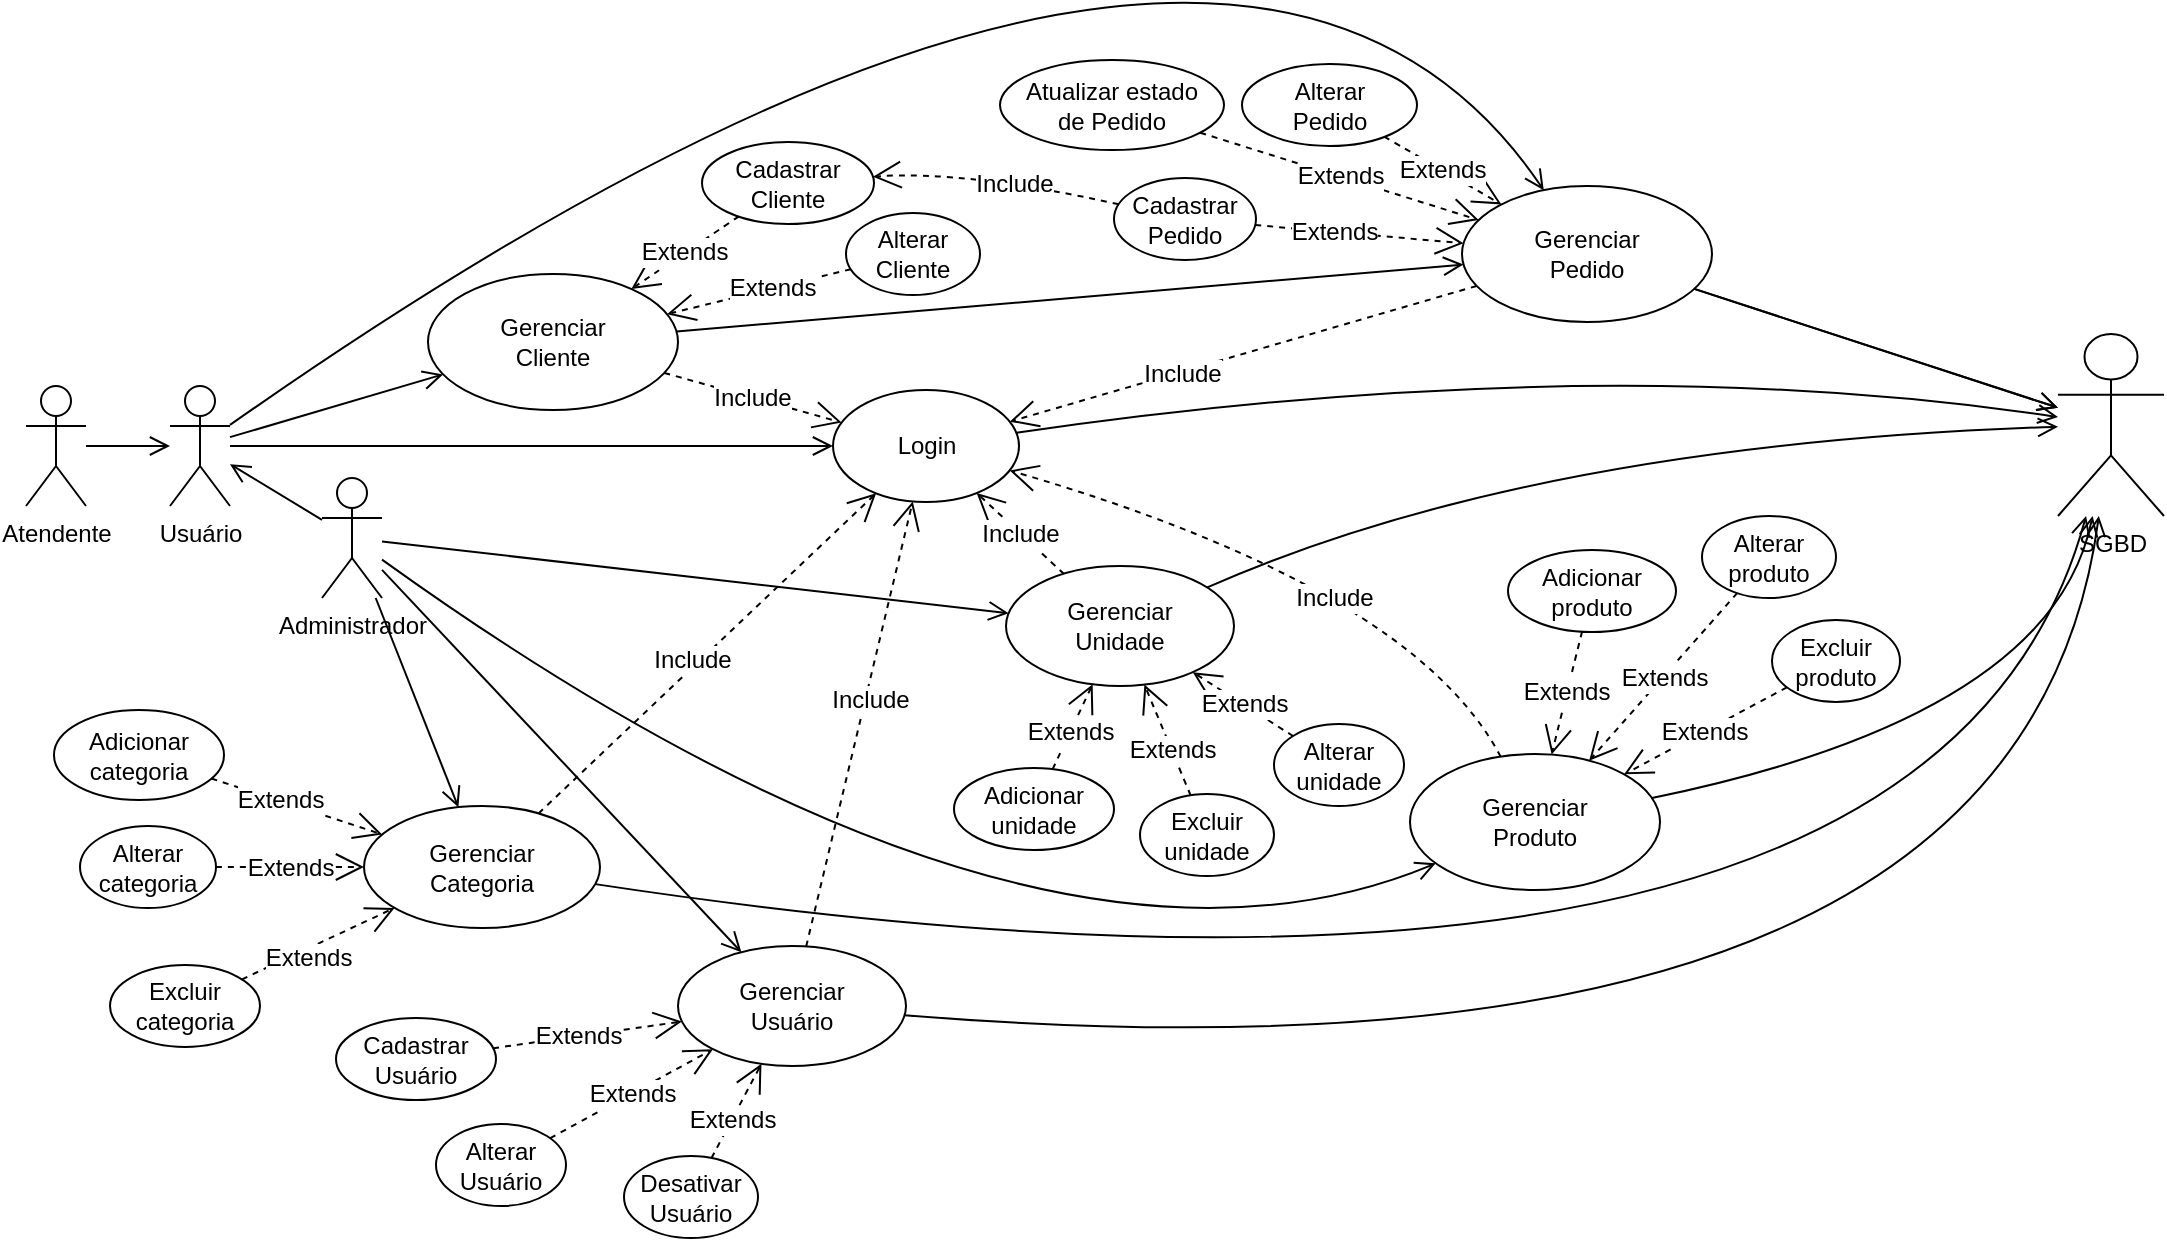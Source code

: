 <mxfile version="24.7.17">
  <diagram name="Page-1" id="XKuFGBFuqH11n4ffUUHy">
    <mxGraphModel dx="2324" dy="1600" grid="0" gridSize="10" guides="1" tooltips="1" connect="1" arrows="1" fold="1" page="1" pageScale="1" pageWidth="1169" pageHeight="827" math="0" shadow="0">
      <root>
        <mxCell id="0" />
        <mxCell id="1" parent="0" />
        <mxCell id="M98I_Dfe5uiVffybFT3l-1" value="Atendente" style="shape=umlActor;verticalLabelPosition=bottom;verticalAlign=top;html=1;" parent="1" vertex="1">
          <mxGeometry x="-1110" y="-530" width="30" height="60" as="geometry" />
        </mxCell>
        <mxCell id="M98I_Dfe5uiVffybFT3l-3" value="Usuário&lt;div&gt;&lt;br&gt;&lt;/div&gt;" style="shape=umlActor;verticalLabelPosition=bottom;verticalAlign=top;html=1;" parent="1" vertex="1">
          <mxGeometry x="-1038" y="-530" width="30" height="60" as="geometry" />
        </mxCell>
        <mxCell id="M98I_Dfe5uiVffybFT3l-4" value="Administrador" style="shape=umlActor;verticalLabelPosition=bottom;verticalAlign=top;html=1;" parent="1" vertex="1">
          <mxGeometry x="-962" y="-484" width="30" height="60" as="geometry" />
        </mxCell>
        <mxCell id="M98I_Dfe5uiVffybFT3l-5" value="&lt;div&gt;SGBD&lt;/div&gt;" style="shape=umlActor;verticalLabelPosition=bottom;verticalAlign=top;html=1;" parent="1" vertex="1">
          <mxGeometry x="-94" y="-556" width="53" height="91" as="geometry" />
        </mxCell>
        <mxCell id="M98I_Dfe5uiVffybFT3l-7" value="Login" style="ellipse;whiteSpace=wrap;html=1;" parent="1" vertex="1">
          <mxGeometry x="-706.5" y="-528" width="93" height="56" as="geometry" />
        </mxCell>
        <mxCell id="M98I_Dfe5uiVffybFT3l-10" value="Gerenciar&lt;div&gt;Produto&lt;/div&gt;" style="ellipse;whiteSpace=wrap;html=1;" parent="1" vertex="1">
          <mxGeometry x="-418" y="-346" width="125" height="68" as="geometry" />
        </mxCell>
        <mxCell id="M98I_Dfe5uiVffybFT3l-11" value="&lt;div&gt;Gerenciar&lt;br&gt;&lt;/div&gt;&lt;div&gt;Unidade&lt;/div&gt;" style="ellipse;whiteSpace=wrap;html=1;" parent="1" vertex="1">
          <mxGeometry x="-620" y="-440" width="114" height="60" as="geometry" />
        </mxCell>
        <mxCell id="M98I_Dfe5uiVffybFT3l-12" value="Gerenciar&lt;div&gt;Categoria&lt;/div&gt;" style="ellipse;whiteSpace=wrap;html=1;" parent="1" vertex="1">
          <mxGeometry x="-941" y="-320" width="118" height="61" as="geometry" />
        </mxCell>
        <mxCell id="M98I_Dfe5uiVffybFT3l-16" value="Include" style="endArrow=open;endSize=12;dashed=1;html=1;rounded=0;fontSize=12;curved=1;" parent="1" source="M98I_Dfe5uiVffybFT3l-11" target="M98I_Dfe5uiVffybFT3l-7" edge="1">
          <mxGeometry x="-0.001" width="160" relative="1" as="geometry">
            <mxPoint x="-714" y="-508" as="sourcePoint" />
            <mxPoint x="-794.5" y="-417" as="targetPoint" />
            <mxPoint as="offset" />
          </mxGeometry>
        </mxCell>
        <mxCell id="M98I_Dfe5uiVffybFT3l-18" value="Include" style="endArrow=open;endSize=12;dashed=1;html=1;rounded=0;fontSize=12;curved=1;bendable=1;" parent="1" source="M98I_Dfe5uiVffybFT3l-10" target="M98I_Dfe5uiVffybFT3l-7" edge="1">
          <mxGeometry x="-0.139" y="16" width="160" relative="1" as="geometry">
            <mxPoint x="-670" y="-548" as="sourcePoint" />
            <mxPoint x="-780" y="-602" as="targetPoint" />
            <mxPoint as="offset" />
            <Array as="points">
              <mxPoint x="-417" y="-429" />
            </Array>
          </mxGeometry>
        </mxCell>
        <mxCell id="M98I_Dfe5uiVffybFT3l-19" value="Include" style="endArrow=open;endSize=12;dashed=1;html=1;rounded=0;fontSize=12;" parent="1" source="M98I_Dfe5uiVffybFT3l-12" target="M98I_Dfe5uiVffybFT3l-7" edge="1">
          <mxGeometry x="-0.073" y="3" width="160" relative="1" as="geometry">
            <mxPoint x="-456" y="-424" as="sourcePoint" />
            <mxPoint x="-416" y="-358" as="targetPoint" />
            <mxPoint as="offset" />
          </mxGeometry>
        </mxCell>
        <mxCell id="M98I_Dfe5uiVffybFT3l-20" value="Adicionar&lt;div&gt;produto&lt;/div&gt;" style="ellipse;whiteSpace=wrap;html=1;" parent="1" vertex="1">
          <mxGeometry x="-369" y="-448" width="84" height="41" as="geometry" />
        </mxCell>
        <mxCell id="M98I_Dfe5uiVffybFT3l-21" value="Extends" style="endArrow=open;endSize=12;dashed=1;html=1;rounded=0;fontSize=12;curved=1;" parent="1" source="M98I_Dfe5uiVffybFT3l-20" target="M98I_Dfe5uiVffybFT3l-10" edge="1">
          <mxGeometry x="-0.001" width="160" relative="1" as="geometry">
            <mxPoint x="-383.5" y="-625" as="sourcePoint" />
            <mxPoint x="-526.5" y="-605" as="targetPoint" />
            <mxPoint as="offset" />
          </mxGeometry>
        </mxCell>
        <mxCell id="M98I_Dfe5uiVffybFT3l-22" value="Alterar&lt;div&gt;&lt;span style=&quot;background-color: initial;&quot;&gt;produto&lt;/span&gt;&lt;/div&gt;" style="ellipse;whiteSpace=wrap;html=1;" parent="1" vertex="1">
          <mxGeometry x="-272" y="-465" width="67" height="41" as="geometry" />
        </mxCell>
        <mxCell id="M98I_Dfe5uiVffybFT3l-23" value="Extends" style="endArrow=open;endSize=12;dashed=1;html=1;rounded=0;fontSize=12;curved=1;" parent="1" source="M98I_Dfe5uiVffybFT3l-22" target="M98I_Dfe5uiVffybFT3l-10" edge="1">
          <mxGeometry x="-0.001" width="160" relative="1" as="geometry">
            <mxPoint x="-306.5" y="-554" as="sourcePoint" />
            <mxPoint x="-453.5" y="-536" as="targetPoint" />
            <mxPoint as="offset" />
          </mxGeometry>
        </mxCell>
        <mxCell id="M98I_Dfe5uiVffybFT3l-24" value="Excluir&lt;div&gt;&lt;span style=&quot;background-color: initial;&quot;&gt;produto&lt;/span&gt;&lt;/div&gt;" style="ellipse;whiteSpace=wrap;html=1;" parent="1" vertex="1">
          <mxGeometry x="-237" y="-413" width="64" height="41" as="geometry" />
        </mxCell>
        <mxCell id="M98I_Dfe5uiVffybFT3l-25" value="Extends" style="endArrow=open;endSize=12;dashed=1;html=1;rounded=0;fontSize=12;curved=1;" parent="1" source="M98I_Dfe5uiVffybFT3l-24" target="M98I_Dfe5uiVffybFT3l-10" edge="1">
          <mxGeometry x="0.003" width="160" relative="1" as="geometry">
            <mxPoint x="-281.5" y="-514.5" as="sourcePoint" />
            <mxPoint x="-428.5" y="-496.5" as="targetPoint" />
            <mxPoint as="offset" />
          </mxGeometry>
        </mxCell>
        <mxCell id="M98I_Dfe5uiVffybFT3l-26" value="Adicionar&lt;div&gt;categoria&lt;/div&gt;" style="ellipse;whiteSpace=wrap;html=1;" parent="1" vertex="1">
          <mxGeometry x="-1096" y="-368" width="85" height="45" as="geometry" />
        </mxCell>
        <mxCell id="M98I_Dfe5uiVffybFT3l-27" value="Extends" style="endArrow=open;endSize=12;dashed=1;html=1;rounded=0;fontSize=12;curved=1;" parent="1" source="M98I_Dfe5uiVffybFT3l-26" target="M98I_Dfe5uiVffybFT3l-12" edge="1">
          <mxGeometry x="-0.203" width="160" relative="1" as="geometry">
            <mxPoint x="-488" y="9" as="sourcePoint" />
            <mxPoint x="-587" y="128" as="targetPoint" />
            <mxPoint as="offset" />
          </mxGeometry>
        </mxCell>
        <mxCell id="M98I_Dfe5uiVffybFT3l-28" value="Alterar&lt;div&gt;categoria&lt;/div&gt;" style="ellipse;whiteSpace=wrap;html=1;" parent="1" vertex="1">
          <mxGeometry x="-1083" y="-310" width="68" height="41" as="geometry" />
        </mxCell>
        <mxCell id="M98I_Dfe5uiVffybFT3l-29" value="Extends" style="endArrow=open;endSize=12;dashed=1;html=1;rounded=0;fontSize=12;curved=1;" parent="1" source="M98I_Dfe5uiVffybFT3l-28" target="M98I_Dfe5uiVffybFT3l-12" edge="1">
          <mxGeometry x="-0.001" width="160" relative="1" as="geometry">
            <mxPoint x="-411" y="80" as="sourcePoint" />
            <mxPoint x="-565" y="134" as="targetPoint" />
            <mxPoint as="offset" />
          </mxGeometry>
        </mxCell>
        <mxCell id="M98I_Dfe5uiVffybFT3l-30" value="Excluir&lt;div&gt;categoria&lt;/div&gt;" style="ellipse;whiteSpace=wrap;html=1;" parent="1" vertex="1">
          <mxGeometry x="-1068" y="-240.5" width="75" height="41" as="geometry" />
        </mxCell>
        <mxCell id="M98I_Dfe5uiVffybFT3l-31" value="Extends" style="endArrow=open;endSize=12;dashed=1;html=1;rounded=0;fontSize=12;curved=1;" parent="1" source="M98I_Dfe5uiVffybFT3l-30" target="M98I_Dfe5uiVffybFT3l-12" edge="1">
          <mxGeometry x="-0.179" y="-4" width="160" relative="1" as="geometry">
            <mxPoint x="-386" y="119.5" as="sourcePoint" />
            <mxPoint x="-552" y="143" as="targetPoint" />
            <mxPoint as="offset" />
          </mxGeometry>
        </mxCell>
        <mxCell id="M98I_Dfe5uiVffybFT3l-32" value="Adicionar&lt;div&gt;unidade&lt;/div&gt;" style="ellipse;whiteSpace=wrap;html=1;" parent="1" vertex="1">
          <mxGeometry x="-646" y="-339" width="80" height="41" as="geometry" />
        </mxCell>
        <mxCell id="M98I_Dfe5uiVffybFT3l-33" value="Extends" style="endArrow=open;endSize=12;dashed=1;html=1;rounded=0;fontSize=12;curved=1;" parent="1" source="M98I_Dfe5uiVffybFT3l-32" target="M98I_Dfe5uiVffybFT3l-11" edge="1">
          <mxGeometry x="-0.103" width="160" relative="1" as="geometry">
            <mxPoint x="-370" y="-373" as="sourcePoint" />
            <mxPoint x="-427" y="-397" as="targetPoint" />
            <mxPoint as="offset" />
          </mxGeometry>
        </mxCell>
        <mxCell id="M98I_Dfe5uiVffybFT3l-34" value="Extends" style="endArrow=open;endSize=12;dashed=1;html=1;rounded=0;fontSize=12;curved=1;" parent="1" source="M98I_Dfe5uiVffybFT3l-37" target="M98I_Dfe5uiVffybFT3l-11" edge="1">
          <mxGeometry x="-0.001" width="160" relative="1" as="geometry">
            <mxPoint x="-314" y="-379" as="sourcePoint" />
            <mxPoint x="-421" y="-385" as="targetPoint" />
            <mxPoint as="offset" />
          </mxGeometry>
        </mxCell>
        <mxCell id="M98I_Dfe5uiVffybFT3l-35" value="Excluir&lt;div&gt;unidade&lt;/div&gt;" style="ellipse;whiteSpace=wrap;html=1;" parent="1" vertex="1">
          <mxGeometry x="-553" y="-326" width="67" height="41" as="geometry" />
        </mxCell>
        <mxCell id="M98I_Dfe5uiVffybFT3l-36" value="Extends" style="endArrow=open;endSize=12;dashed=1;html=1;rounded=0;fontSize=12;curved=1;" parent="1" source="M98I_Dfe5uiVffybFT3l-35" target="M98I_Dfe5uiVffybFT3l-11" edge="1">
          <mxGeometry x="-0.18" width="160" relative="1" as="geometry">
            <mxPoint x="-268" y="-262.5" as="sourcePoint" />
            <mxPoint x="-433" y="-374" as="targetPoint" />
            <mxPoint as="offset" />
          </mxGeometry>
        </mxCell>
        <mxCell id="M98I_Dfe5uiVffybFT3l-37" value="Alterar&lt;div&gt;unidade&lt;/div&gt;" style="ellipse;whiteSpace=wrap;html=1;" parent="1" vertex="1">
          <mxGeometry x="-486" y="-361" width="65" height="41" as="geometry" />
        </mxCell>
        <mxCell id="M98I_Dfe5uiVffybFT3l-38" value="Cadastrar&lt;div&gt;Cliente&lt;/div&gt;" style="ellipse;whiteSpace=wrap;html=1;" parent="1" vertex="1">
          <mxGeometry x="-772" y="-652" width="86" height="41" as="geometry" />
        </mxCell>
        <mxCell id="M98I_Dfe5uiVffybFT3l-40" value="Cadastrar&lt;div&gt;Pedido&lt;/div&gt;" style="ellipse;whiteSpace=wrap;html=1;" parent="1" vertex="1">
          <mxGeometry x="-566" y="-634" width="71" height="41" as="geometry" />
        </mxCell>
        <mxCell id="M98I_Dfe5uiVffybFT3l-41" value="Extends" style="endArrow=open;endSize=12;dashed=1;html=1;rounded=0;fontSize=12;" parent="1" source="M98I_Dfe5uiVffybFT3l-40" target="M98I_Dfe5uiVffybFT3l-39" edge="1">
          <mxGeometry x="-0.238" width="160" relative="1" as="geometry">
            <mxPoint x="-256" y="-634.5" as="sourcePoint" />
            <mxPoint x="-399" y="-614.5" as="targetPoint" />
            <mxPoint as="offset" />
          </mxGeometry>
        </mxCell>
        <mxCell id="M98I_Dfe5uiVffybFT3l-42" value="Alterar&lt;div&gt;&lt;span style=&quot;background-color: initial;&quot;&gt;Pedido&lt;/span&gt;&lt;/div&gt;" style="ellipse;whiteSpace=wrap;html=1;" parent="1" vertex="1">
          <mxGeometry x="-502" y="-691" width="87.5" height="41" as="geometry" />
        </mxCell>
        <mxCell id="M98I_Dfe5uiVffybFT3l-43" value="Extends" style="endArrow=open;endSize=12;dashed=1;html=1;rounded=0;fontSize=12;curved=1;" parent="1" source="M98I_Dfe5uiVffybFT3l-42" target="M98I_Dfe5uiVffybFT3l-39" edge="1">
          <mxGeometry x="-0.001" width="160" relative="1" as="geometry">
            <mxPoint x="-179" y="-563.5" as="sourcePoint" />
            <mxPoint x="-326" y="-545.5" as="targetPoint" />
            <mxPoint as="offset" />
          </mxGeometry>
        </mxCell>
        <mxCell id="M98I_Dfe5uiVffybFT3l-48" value="Atualizar estado&lt;div&gt;de Pedido&lt;/div&gt;" style="ellipse;whiteSpace=wrap;html=1;" parent="1" vertex="1">
          <mxGeometry x="-623" y="-693" width="112" height="45" as="geometry" />
        </mxCell>
        <mxCell id="M98I_Dfe5uiVffybFT3l-55" value="Extends" style="endArrow=open;endSize=12;dashed=1;html=1;rounded=0;fontSize=12;" parent="1" source="M98I_Dfe5uiVffybFT3l-48" target="M98I_Dfe5uiVffybFT3l-39" edge="1">
          <mxGeometry x="-0.001" width="160" relative="1" as="geometry">
            <mxPoint x="-320.5" y="-640" as="sourcePoint" />
            <mxPoint x="-472.5" y="-574" as="targetPoint" />
            <mxPoint as="offset" />
          </mxGeometry>
        </mxCell>
        <mxCell id="M98I_Dfe5uiVffybFT3l-56" value="Gerenciar&lt;div&gt;Cliente&lt;/div&gt;" style="ellipse;whiteSpace=wrap;html=1;" parent="1" vertex="1">
          <mxGeometry x="-909" y="-586" width="125" height="68" as="geometry" />
        </mxCell>
        <mxCell id="M98I_Dfe5uiVffybFT3l-57" value="Extends" style="endArrow=open;endSize=12;dashed=1;html=1;rounded=0;fontSize=12;curved=1;" parent="1" source="M98I_Dfe5uiVffybFT3l-38" target="M98I_Dfe5uiVffybFT3l-56" edge="1">
          <mxGeometry x="-0.001" width="160" relative="1" as="geometry">
            <mxPoint x="-390" y="-805.5" as="sourcePoint" />
            <mxPoint x="-592" y="-776.5" as="targetPoint" />
            <mxPoint as="offset" />
          </mxGeometry>
        </mxCell>
        <mxCell id="M98I_Dfe5uiVffybFT3l-58" value="Include" style="endArrow=open;endSize=12;dashed=1;html=1;rounded=0;fontSize=12;curved=1;" parent="1" source="M98I_Dfe5uiVffybFT3l-56" target="M98I_Dfe5uiVffybFT3l-7" edge="1">
          <mxGeometry width="160" relative="1" as="geometry">
            <mxPoint x="-742" y="-758" as="sourcePoint" />
            <mxPoint x="-916" y="-711" as="targetPoint" />
          </mxGeometry>
        </mxCell>
        <mxCell id="M98I_Dfe5uiVffybFT3l-59" value="Alterar&lt;div&gt;&lt;span style=&quot;background-color: initial;&quot;&gt;Cliente&lt;/span&gt;&lt;/div&gt;" style="ellipse;whiteSpace=wrap;html=1;" parent="1" vertex="1">
          <mxGeometry x="-700" y="-616.5" width="67" height="41" as="geometry" />
        </mxCell>
        <mxCell id="M98I_Dfe5uiVffybFT3l-60" value="Extends" style="endArrow=open;endSize=12;dashed=1;html=1;rounded=0;fontSize=12;curved=1;" parent="1" source="M98I_Dfe5uiVffybFT3l-59" target="M98I_Dfe5uiVffybFT3l-56" edge="1">
          <mxGeometry x="-0.145" width="160" relative="1" as="geometry">
            <mxPoint x="-723" y="-717" as="sourcePoint" />
            <mxPoint x="-810" y="-686" as="targetPoint" />
            <mxPoint as="offset" />
          </mxGeometry>
        </mxCell>
        <mxCell id="M98I_Dfe5uiVffybFT3l-65" value="Include" style="endArrow=open;endSize=12;dashed=1;html=1;rounded=0;fontSize=12;bendable=1;editable=1;movable=1;resizable=1;rotatable=1;deletable=1;locked=0;connectable=1;strokeColor=default;" parent="1" source="M98I_Dfe5uiVffybFT3l-39" target="M98I_Dfe5uiVffybFT3l-7" edge="1">
          <mxGeometry x="0.261" y="1" width="160" relative="1" as="geometry">
            <mxPoint x="-673" y="-724" as="sourcePoint" />
            <mxPoint x="-749" y="-536" as="targetPoint" />
            <mxPoint as="offset" />
          </mxGeometry>
        </mxCell>
        <mxCell id="M98I_Dfe5uiVffybFT3l-73" value="" style="endArrow=open;html=1;rounded=0;fontSize=12;startSize=8;endSize=8;endFill=0;curved=1;" parent="1" source="M98I_Dfe5uiVffybFT3l-11" target="M98I_Dfe5uiVffybFT3l-5" edge="1">
          <mxGeometry relative="1" as="geometry">
            <mxPoint x="-596" y="-388" as="sourcePoint" />
            <mxPoint x="75" y="-462" as="targetPoint" />
            <Array as="points">
              <mxPoint x="-357" y="-501" />
            </Array>
          </mxGeometry>
        </mxCell>
        <mxCell id="M98I_Dfe5uiVffybFT3l-75" value="" style="endArrow=open;html=1;rounded=0;fontSize=12;startSize=8;endSize=8;endFill=0;curved=1;" parent="1" source="M98I_Dfe5uiVffybFT3l-10" target="M98I_Dfe5uiVffybFT3l-5" edge="1">
          <mxGeometry relative="1" as="geometry">
            <mxPoint x="-371" y="-506" as="sourcePoint" />
            <mxPoint x="75" y="-465" as="targetPoint" />
            <Array as="points">
              <mxPoint x="-97" y="-365" />
            </Array>
          </mxGeometry>
        </mxCell>
        <mxCell id="M98I_Dfe5uiVffybFT3l-78" value="" style="endArrow=open;html=1;rounded=0;fontSize=12;startSize=8;endSize=8;endFill=0;" parent="1" source="M98I_Dfe5uiVffybFT3l-39" target="M98I_Dfe5uiVffybFT3l-5" edge="1">
          <mxGeometry relative="1" as="geometry">
            <mxPoint x="-286" y="-602" as="sourcePoint" />
            <mxPoint x="75" y="-469" as="targetPoint" />
          </mxGeometry>
        </mxCell>
        <mxCell id="M98I_Dfe5uiVffybFT3l-80" value="" style="endArrow=open;html=1;rounded=0;fontSize=12;startSize=8;endSize=8;endFill=0;curved=1;" parent="1" source="M98I_Dfe5uiVffybFT3l-39" target="M98I_Dfe5uiVffybFT3l-5" edge="1">
          <mxGeometry relative="1" as="geometry">
            <mxPoint x="-203" y="-746" as="sourcePoint" />
            <mxPoint x="75" y="-478" as="targetPoint" />
            <Array as="points" />
          </mxGeometry>
        </mxCell>
        <mxCell id="M98I_Dfe5uiVffybFT3l-82" value="" style="endArrow=open;html=1;rounded=0;fontSize=12;startSize=8;endSize=8;endFill=0;curved=1;" parent="1" source="M98I_Dfe5uiVffybFT3l-7" target="M98I_Dfe5uiVffybFT3l-5" edge="1">
          <mxGeometry relative="1" as="geometry">
            <mxPoint x="-677" y="-760" as="sourcePoint" />
            <mxPoint x="75" y="-470" as="targetPoint" />
            <Array as="points">
              <mxPoint x="-325" y="-549" />
            </Array>
          </mxGeometry>
        </mxCell>
        <mxCell id="M98I_Dfe5uiVffybFT3l-83" value="" style="endArrow=open;html=1;rounded=0;fontSize=12;startSize=8;endSize=8;endFill=0;curved=1;" parent="1" source="M98I_Dfe5uiVffybFT3l-3" target="M98I_Dfe5uiVffybFT3l-7" edge="1">
          <mxGeometry relative="1" as="geometry">
            <mxPoint x="-1366" y="-647" as="sourcePoint" />
            <mxPoint x="-901" y="-673" as="targetPoint" />
          </mxGeometry>
        </mxCell>
        <mxCell id="M98I_Dfe5uiVffybFT3l-84" value="" style="endArrow=open;html=1;rounded=0;fontSize=12;startSize=8;endSize=8;endFill=0;curved=1;" parent="1" source="M98I_Dfe5uiVffybFT3l-1" target="M98I_Dfe5uiVffybFT3l-3" edge="1">
          <mxGeometry relative="1" as="geometry">
            <mxPoint x="-1280" y="-304" as="sourcePoint" />
            <mxPoint x="-980" y="-423" as="targetPoint" />
          </mxGeometry>
        </mxCell>
        <mxCell id="M98I_Dfe5uiVffybFT3l-85" value="" style="endArrow=open;html=1;rounded=0;fontSize=12;startSize=8;endSize=8;endFill=0;curved=1;" parent="1" source="M98I_Dfe5uiVffybFT3l-4" target="M98I_Dfe5uiVffybFT3l-3" edge="1">
          <mxGeometry relative="1" as="geometry">
            <mxPoint x="-1235" y="-503" as="sourcePoint" />
            <mxPoint x="-1286" y="-328" as="targetPoint" />
          </mxGeometry>
        </mxCell>
        <mxCell id="M98I_Dfe5uiVffybFT3l-89" value="" style="endArrow=open;html=1;rounded=0;fontSize=12;startSize=8;endSize=8;endFill=0;curved=1;" parent="1" source="M98I_Dfe5uiVffybFT3l-3" target="M98I_Dfe5uiVffybFT3l-56" edge="1">
          <mxGeometry relative="1" as="geometry">
            <mxPoint x="-1046" y="-634" as="sourcePoint" />
            <mxPoint x="-1248" y="-604" as="targetPoint" />
          </mxGeometry>
        </mxCell>
        <mxCell id="M98I_Dfe5uiVffybFT3l-90" value="" style="endArrow=open;html=1;rounded=0;fontSize=12;startSize=8;endSize=8;endFill=0;curved=1;" parent="1" source="M98I_Dfe5uiVffybFT3l-3" target="M98I_Dfe5uiVffybFT3l-39" edge="1">
          <mxGeometry relative="1" as="geometry">
            <mxPoint x="-1112" y="-465" as="sourcePoint" />
            <mxPoint x="-908" y="-735" as="targetPoint" />
            <Array as="points">
              <mxPoint x="-509" y="-861" />
            </Array>
          </mxGeometry>
        </mxCell>
        <mxCell id="M98I_Dfe5uiVffybFT3l-95" value="" style="endArrow=open;html=1;rounded=0;fontSize=12;startSize=8;endSize=8;endFill=0;curved=1;" parent="1" source="M98I_Dfe5uiVffybFT3l-4" target="M98I_Dfe5uiVffybFT3l-12" edge="1">
          <mxGeometry relative="1" as="geometry">
            <mxPoint x="-1101" y="-162" as="sourcePoint" />
            <mxPoint x="-637" y="-226" as="targetPoint" />
            <Array as="points" />
          </mxGeometry>
        </mxCell>
        <mxCell id="M98I_Dfe5uiVffybFT3l-96" value="" style="endArrow=open;html=1;rounded=0;fontSize=12;startSize=8;endSize=8;endFill=0;curved=1;" parent="1" source="M98I_Dfe5uiVffybFT3l-4" target="M98I_Dfe5uiVffybFT3l-11" edge="1">
          <mxGeometry relative="1" as="geometry">
            <mxPoint x="-1091" y="-322" as="sourcePoint" />
            <mxPoint x="-704" y="-199" as="targetPoint" />
          </mxGeometry>
        </mxCell>
        <mxCell id="M98I_Dfe5uiVffybFT3l-97" value="" style="endArrow=open;html=1;rounded=0;fontSize=12;startSize=8;endSize=8;endFill=0;curved=1;" parent="1" source="M98I_Dfe5uiVffybFT3l-4" target="M98I_Dfe5uiVffybFT3l-10" edge="1">
          <mxGeometry relative="1" as="geometry">
            <mxPoint x="-1091" y="-327" as="sourcePoint" />
            <mxPoint x="-903" y="-332" as="targetPoint" />
            <Array as="points">
              <mxPoint x="-605" y="-208" />
            </Array>
          </mxGeometry>
        </mxCell>
        <mxCell id="M98I_Dfe5uiVffybFT3l-98" value="Include" style="endArrow=open;endSize=12;dashed=1;html=1;rounded=0;fontSize=12;curved=1;" parent="1" source="M98I_Dfe5uiVffybFT3l-40" target="M98I_Dfe5uiVffybFT3l-38" edge="1">
          <mxGeometry x="-0.144" y="1" width="160" relative="1" as="geometry">
            <mxPoint x="-396" y="-793" as="sourcePoint" />
            <mxPoint x="-582" y="-914" as="targetPoint" />
            <mxPoint as="offset" />
            <Array as="points">
              <mxPoint x="-641" y="-638" />
            </Array>
          </mxGeometry>
        </mxCell>
        <mxCell id="M98I_Dfe5uiVffybFT3l-101" value="" style="endArrow=open;html=1;rounded=0;fontSize=12;startSize=8;endSize=8;endFill=0;curved=1;" parent="1" source="M98I_Dfe5uiVffybFT3l-12" target="M98I_Dfe5uiVffybFT3l-5" edge="1">
          <mxGeometry relative="1" as="geometry">
            <mxPoint x="-523" y="-285" as="sourcePoint" />
            <mxPoint x="75" y="-471" as="targetPoint" />
            <Array as="points">
              <mxPoint x="-158" y="-180" />
            </Array>
          </mxGeometry>
        </mxCell>
        <mxCell id="2QEqcZYY6lTfA5Ny0Ply-1" value="&lt;div&gt;Gerenciar&lt;br&gt;&lt;/div&gt;&lt;div&gt;Usuá&lt;span style=&quot;background-color: initial;&quot;&gt;rio&lt;/span&gt;&lt;/div&gt;" style="ellipse;whiteSpace=wrap;html=1;" vertex="1" parent="1">
          <mxGeometry x="-784" y="-250" width="114" height="60" as="geometry" />
        </mxCell>
        <mxCell id="2QEqcZYY6lTfA5Ny0Ply-2" value="Cadastrar&lt;div&gt;Usuá&lt;span style=&quot;background-color: initial;&quot;&gt;rio&lt;/span&gt;&lt;br&gt;&lt;/div&gt;" style="ellipse;whiteSpace=wrap;html=1;" vertex="1" parent="1">
          <mxGeometry x="-955" y="-214" width="80" height="41" as="geometry" />
        </mxCell>
        <mxCell id="2QEqcZYY6lTfA5Ny0Ply-3" value="Extends" style="endArrow=open;endSize=12;dashed=1;html=1;rounded=0;fontSize=12;curved=1;" edge="1" parent="1" source="2QEqcZYY6lTfA5Ny0Ply-2" target="2QEqcZYY6lTfA5Ny0Ply-1">
          <mxGeometry x="-0.103" width="160" relative="1" as="geometry">
            <mxPoint x="-322.5" y="-71" as="sourcePoint" />
            <mxPoint x="-379.5" y="-95" as="targetPoint" />
            <mxPoint as="offset" />
          </mxGeometry>
        </mxCell>
        <mxCell id="2QEqcZYY6lTfA5Ny0Ply-4" value="Extends" style="endArrow=open;endSize=12;dashed=1;html=1;rounded=0;fontSize=12;curved=1;" edge="1" parent="1" source="2QEqcZYY6lTfA5Ny0Ply-7" target="2QEqcZYY6lTfA5Ny0Ply-1">
          <mxGeometry x="-0.001" width="160" relative="1" as="geometry">
            <mxPoint x="-266.5" y="-77" as="sourcePoint" />
            <mxPoint x="-373.5" y="-83" as="targetPoint" />
            <mxPoint as="offset" />
          </mxGeometry>
        </mxCell>
        <mxCell id="2QEqcZYY6lTfA5Ny0Ply-5" value="Desativar&lt;div&gt;Usuá&lt;span style=&quot;background-color: initial;&quot;&gt;rio&lt;/span&gt;&lt;br&gt;&lt;/div&gt;" style="ellipse;whiteSpace=wrap;html=1;" vertex="1" parent="1">
          <mxGeometry x="-811" y="-145" width="67" height="41" as="geometry" />
        </mxCell>
        <mxCell id="2QEqcZYY6lTfA5Ny0Ply-6" value="Extends" style="endArrow=open;endSize=12;dashed=1;html=1;rounded=0;fontSize=12;curved=1;" edge="1" parent="1" source="2QEqcZYY6lTfA5Ny0Ply-5" target="2QEqcZYY6lTfA5Ny0Ply-1">
          <mxGeometry x="-0.18" width="160" relative="1" as="geometry">
            <mxPoint x="-220.5" y="39.5" as="sourcePoint" />
            <mxPoint x="-385.5" y="-72" as="targetPoint" />
            <mxPoint as="offset" />
          </mxGeometry>
        </mxCell>
        <mxCell id="2QEqcZYY6lTfA5Ny0Ply-7" value="Alterar&lt;div&gt;Usuá&lt;span style=&quot;background-color: initial;&quot;&gt;rio&lt;/span&gt;&lt;br&gt;&lt;/div&gt;" style="ellipse;whiteSpace=wrap;html=1;" vertex="1" parent="1">
          <mxGeometry x="-905" y="-161" width="65" height="41" as="geometry" />
        </mxCell>
        <mxCell id="2QEqcZYY6lTfA5Ny0Ply-8" value="Include" style="endArrow=open;endSize=12;dashed=1;html=1;rounded=0;fontSize=12;" edge="1" parent="1" source="2QEqcZYY6lTfA5Ny0Ply-1" target="M98I_Dfe5uiVffybFT3l-7">
          <mxGeometry x="0.114" y="-2" width="160" relative="1" as="geometry">
            <mxPoint x="-842" y="-266" as="sourcePoint" />
            <mxPoint x="-687" y="-466" as="targetPoint" />
            <mxPoint as="offset" />
          </mxGeometry>
        </mxCell>
        <mxCell id="2QEqcZYY6lTfA5Ny0Ply-9" value="" style="endArrow=open;html=1;rounded=0;fontSize=12;startSize=8;endSize=8;endFill=0;curved=1;" edge="1" parent="1" source="M98I_Dfe5uiVffybFT3l-4" target="2QEqcZYY6lTfA5Ny0Ply-1">
          <mxGeometry relative="1" as="geometry">
            <mxPoint x="-936" y="-354" as="sourcePoint" />
            <mxPoint x="-888" y="-269" as="targetPoint" />
            <Array as="points" />
          </mxGeometry>
        </mxCell>
        <mxCell id="2QEqcZYY6lTfA5Ny0Ply-10" value="" style="endArrow=open;html=1;rounded=0;fontSize=12;startSize=8;endSize=8;endFill=0;curved=1;" edge="1" parent="1" source="2QEqcZYY6lTfA5Ny0Ply-1" target="M98I_Dfe5uiVffybFT3l-5">
          <mxGeometry relative="1" as="geometry">
            <mxPoint x="-936" y="-369" as="sourcePoint" />
            <mxPoint x="-716" y="-204" as="targetPoint" />
            <Array as="points">
              <mxPoint x="-113" y="-170" />
            </Array>
          </mxGeometry>
        </mxCell>
        <mxCell id="2QEqcZYY6lTfA5Ny0Ply-11" value="" style="endArrow=open;html=1;rounded=0;fontSize=12;startSize=8;endSize=8;endFill=0;" edge="1" parent="1" source="M98I_Dfe5uiVffybFT3l-56" target="M98I_Dfe5uiVffybFT3l-39">
          <mxGeometry relative="1" as="geometry">
            <mxPoint x="-818" y="-551" as="sourcePoint" />
            <mxPoint x="-457" y="-559" as="targetPoint" />
          </mxGeometry>
        </mxCell>
        <mxCell id="M98I_Dfe5uiVffybFT3l-39" value="Gerenciar&lt;div&gt;Pedido&lt;/div&gt;" style="ellipse;whiteSpace=wrap;html=1;" parent="1" vertex="1">
          <mxGeometry x="-392" y="-630" width="125" height="68" as="geometry" />
        </mxCell>
      </root>
    </mxGraphModel>
  </diagram>
</mxfile>
